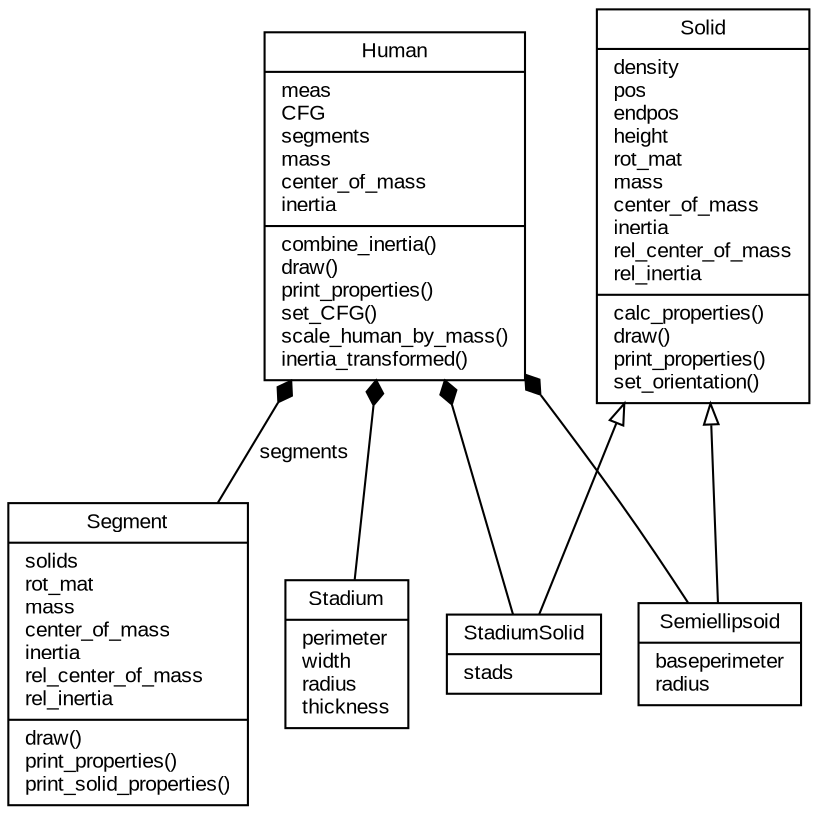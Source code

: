 digraph "Yeadon" {
    node [fontname=Arial, fontsize=10];
    edge [fontname=Arial, fontsize=10];
charset="utf-8"
rankdir=BT
"14" [shape="record", label="{Segment|solids\lrot_mat\lmass\lcenter_of_mass\linertia\lrel_center_of_mass\lrel_inertia\l|draw()\lprint_properties()\lprint_solid_properties()\l}"];
"16" [shape="record",
label="{Human|meas\lCFG\lsegments\lmass\lcenter_of_mass\linertia\l|combine_inertia()\ldraw()\lprint_properties()\lset_CFG()\lscale_human_by_mass()\linertia_transformed()\l}"];
"20" [shape="record", label="{StadiumSolid|stads\l}"];
"21" [shape="record", label="{Solid|density\lpos\lendpos\lheight\lrot_mat\lmass\lcenter_of_mass\linertia\lrel_center_of_mass\lrel_inertia\l|calc_properties()\ldraw()\lprint_properties()\lset_orientation()\l}"];
"22" [shape="record", label="{Stadium|perimeter\lwidth\lradius\lthickness\l}"];
"23" [shape="record", label="{Semiellipsoid|baseperimeter\lradius\l}"];
"20" -> "21" [arrowtail="none", arrowhead="empty"];
"23" -> "21" [arrowtail="none", arrowhead="empty"];
"14" -> "16" [arrowhead="diamond", style="solid", arrowtail="none", fontcolor="black", label=" segments"];
"20" -> "16" [arrowhead="diamond", style="solid", arrowtail="none", fontcolor="black"];
"23" -> "16" [arrowhead="diamond", style="solid", arrowtail="none", fontcolor="black"];
"22" -> "16" [arrowhead="diamond", style="solid", arrowtail="none", fontcolor="black"];
}
